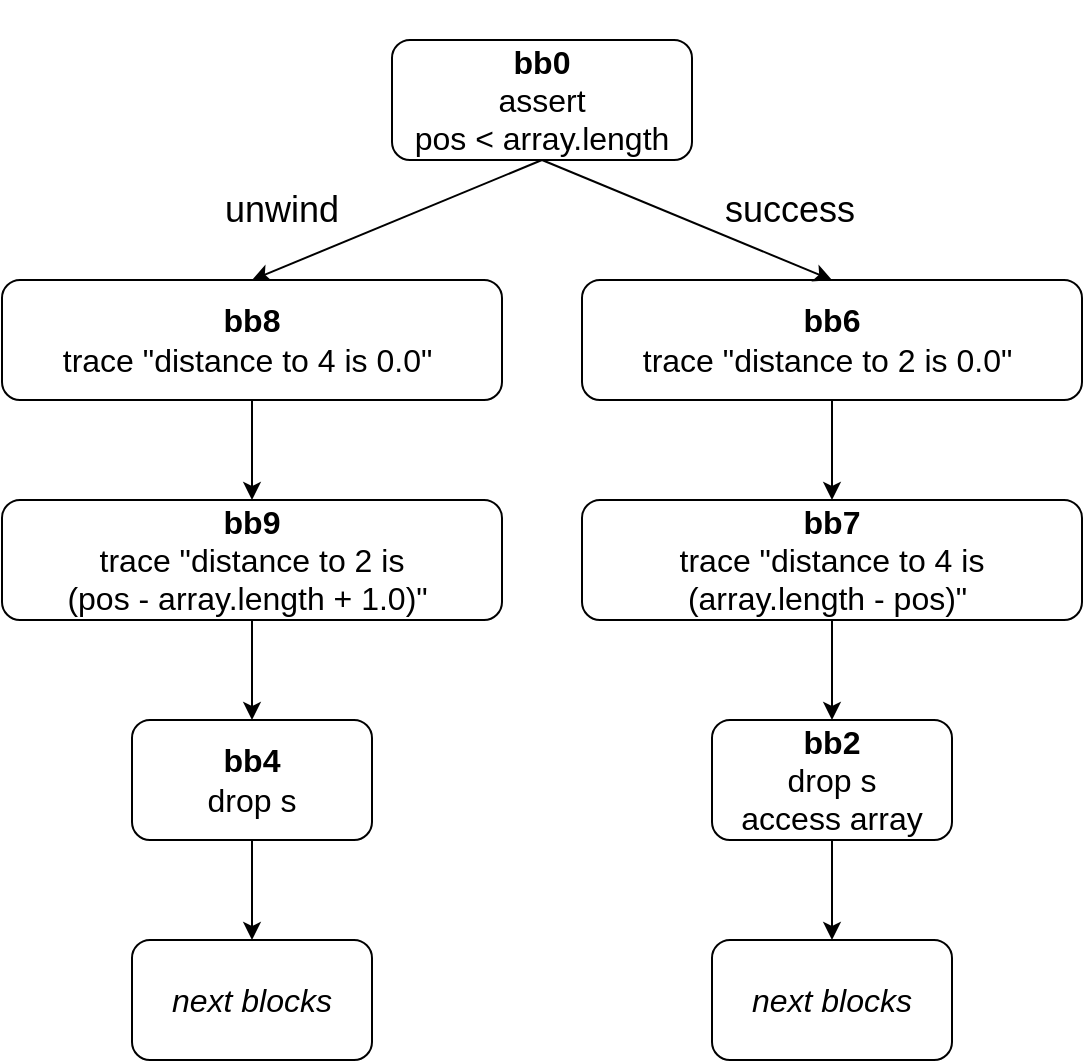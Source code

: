 <mxfile version="16.5.2" type="device"><diagram id="mtKesNsxuVSY4DAXMG3T" name="Page-1"><mxGraphModel dx="2249" dy="914" grid="1" gridSize="10" guides="1" tooltips="1" connect="1" arrows="1" fold="1" page="1" pageScale="1" pageWidth="827" pageHeight="1169" math="0" shadow="0"><root><mxCell id="0"/><mxCell id="1" parent="0"/><mxCell id="v6j9mXJMksomTZe7uBYo-1" value="&lt;font size=&quot;3&quot;&gt;&lt;b&gt;bb0&lt;/b&gt;&lt;br&gt;assert &lt;br&gt;pos &amp;lt; array.length&lt;br&gt;&lt;/font&gt;" style="rounded=1;whiteSpace=wrap;html=1;" parent="1" vertex="1"><mxGeometry x="185" y="160" width="150" height="60" as="geometry"/></mxCell><mxCell id="v6j9mXJMksomTZe7uBYo-3" value="" style="endArrow=classic;html=1;rounded=0;fontSize=18;exitX=0.5;exitY=1;exitDx=0;exitDy=0;entryX=0.5;entryY=0;entryDx=0;entryDy=0;" parent="1" source="v6j9mXJMksomTZe7uBYo-1" target="v6j9mXJMksomTZe7uBYo-17" edge="1"><mxGeometry width="50" height="50" relative="1" as="geometry"><mxPoint x="140" y="440" as="sourcePoint"/><mxPoint x="135" y="320" as="targetPoint"/></mxGeometry></mxCell><mxCell id="v6j9mXJMksomTZe7uBYo-4" value="&lt;font size=&quot;3&quot;&gt;&lt;b&gt;bb6&lt;/b&gt;&lt;br&gt;trace &quot;distance to 2 is 0.0&quot;&amp;nbsp;&lt;br&gt;&lt;/font&gt;" style="rounded=1;whiteSpace=wrap;html=1;" parent="1" vertex="1"><mxGeometry x="280" y="280" width="250" height="60" as="geometry"/></mxCell><mxCell id="v6j9mXJMksomTZe7uBYo-5" value="" style="endArrow=classic;html=1;rounded=0;fontSize=18;exitX=0.5;exitY=1;exitDx=0;exitDy=0;entryX=0.5;entryY=0;entryDx=0;entryDy=0;" parent="1" source="v6j9mXJMksomTZe7uBYo-1" target="v6j9mXJMksomTZe7uBYo-4" edge="1"><mxGeometry width="50" height="50" relative="1" as="geometry"><mxPoint x="380" y="390" as="sourcePoint"/><mxPoint x="430" y="340" as="targetPoint"/></mxGeometry></mxCell><mxCell id="v6j9mXJMksomTZe7uBYo-6" value="success" style="text;html=1;strokeColor=none;fillColor=none;align=center;verticalAlign=middle;whiteSpace=wrap;rounded=0;fontSize=18;" parent="1" vertex="1"><mxGeometry x="354" y="230" width="60" height="30" as="geometry"/></mxCell><mxCell id="v6j9mXJMksomTZe7uBYo-7" value="unwind" style="text;html=1;strokeColor=none;fillColor=none;align=center;verticalAlign=middle;whiteSpace=wrap;rounded=0;fontSize=18;" parent="1" vertex="1"><mxGeometry x="100" y="230" width="60" height="30" as="geometry"/></mxCell><mxCell id="v6j9mXJMksomTZe7uBYo-8" value="&lt;font size=&quot;3&quot;&gt;&lt;b&gt;bb4&lt;/b&gt;&lt;br&gt;drop s&lt;br&gt;&lt;/font&gt;" style="rounded=1;whiteSpace=wrap;html=1;" parent="1" vertex="1"><mxGeometry x="55" y="500" width="120" height="60" as="geometry"/></mxCell><mxCell id="v6j9mXJMksomTZe7uBYo-9" value="&lt;font size=&quot;3&quot;&gt;&lt;b&gt;bb2&lt;/b&gt;&lt;br&gt;drop s&lt;br&gt;access array&lt;br&gt;&lt;/font&gt;" style="rounded=1;whiteSpace=wrap;html=1;" parent="1" vertex="1"><mxGeometry x="345" y="500" width="120" height="60" as="geometry"/></mxCell><mxCell id="v6j9mXJMksomTZe7uBYo-12" value="&lt;font size=&quot;3&quot;&gt;&lt;i&gt;next blocks&lt;/i&gt;&lt;br&gt;&lt;/font&gt;" style="rounded=1;whiteSpace=wrap;html=1;" parent="1" vertex="1"><mxGeometry x="55" y="610" width="120" height="60" as="geometry"/></mxCell><mxCell id="v6j9mXJMksomTZe7uBYo-13" value="" style="endArrow=classic;html=1;rounded=0;fontSize=18;exitX=0.5;exitY=1;exitDx=0;exitDy=0;entryX=0.5;entryY=0;entryDx=0;entryDy=0;" parent="1" source="v6j9mXJMksomTZe7uBYo-17" target="v6j9mXJMksomTZe7uBYo-18" edge="1"><mxGeometry width="50" height="50" relative="1" as="geometry"><mxPoint x="135" y="380" as="sourcePoint"/><mxPoint x="135" y="450" as="targetPoint"/></mxGeometry></mxCell><mxCell id="v6j9mXJMksomTZe7uBYo-14" value="" style="endArrow=classic;html=1;rounded=0;fontSize=18;exitX=0.5;exitY=1;exitDx=0;exitDy=0;entryX=0.5;entryY=0;entryDx=0;entryDy=0;" parent="1" source="v6j9mXJMksomTZe7uBYo-4" target="v6j9mXJMksomTZe7uBYo-16" edge="1"><mxGeometry width="50" height="50" relative="1" as="geometry"><mxPoint x="580" y="530" as="sourcePoint"/><mxPoint x="420" y="450" as="targetPoint"/></mxGeometry></mxCell><mxCell id="v6j9mXJMksomTZe7uBYo-16" value="&lt;font size=&quot;3&quot;&gt;&lt;b&gt;bb7&lt;/b&gt;&lt;br&gt;trace &quot;distance to 4 is &lt;br&gt;(array.length - pos)&quot;&amp;nbsp;&lt;br&gt;&lt;/font&gt;" style="rounded=1;whiteSpace=wrap;html=1;" parent="1" vertex="1"><mxGeometry x="280" y="390" width="250" height="60" as="geometry"/></mxCell><mxCell id="v6j9mXJMksomTZe7uBYo-17" value="&lt;font size=&quot;3&quot;&gt;&lt;b&gt;bb8&lt;/b&gt;&lt;br&gt;trace &quot;distance to 4 is 0.0&quot;&amp;nbsp;&lt;br&gt;&lt;/font&gt;" style="rounded=1;whiteSpace=wrap;html=1;" parent="1" vertex="1"><mxGeometry x="-10" y="280" width="250" height="60" as="geometry"/></mxCell><mxCell id="v6j9mXJMksomTZe7uBYo-18" value="&lt;font size=&quot;3&quot;&gt;&lt;b&gt;bb9&lt;/b&gt;&lt;br&gt;trace &quot;distance to 2 is &lt;br&gt;(pos - array.length + 1.0)&quot;&amp;nbsp;&lt;br&gt;&lt;/font&gt;" style="rounded=1;whiteSpace=wrap;html=1;" parent="1" vertex="1"><mxGeometry x="-10" y="390" width="250" height="60" as="geometry"/></mxCell><mxCell id="v6j9mXJMksomTZe7uBYo-19" value="" style="endArrow=classic;html=1;rounded=0;fontSize=18;exitX=0.5;exitY=1;exitDx=0;exitDy=0;entryX=0.5;entryY=0;entryDx=0;entryDy=0;" parent="1" source="v6j9mXJMksomTZe7uBYo-18" target="v6j9mXJMksomTZe7uBYo-8" edge="1"><mxGeometry width="50" height="50" relative="1" as="geometry"><mxPoint x="-70" y="680" as="sourcePoint"/><mxPoint x="-20" y="630" as="targetPoint"/></mxGeometry></mxCell><mxCell id="v6j9mXJMksomTZe7uBYo-20" value="" style="endArrow=classic;html=1;rounded=0;fontSize=18;exitX=0.5;exitY=1;exitDx=0;exitDy=0;entryX=0.5;entryY=0;entryDx=0;entryDy=0;" parent="1" source="v6j9mXJMksomTZe7uBYo-16" target="v6j9mXJMksomTZe7uBYo-9" edge="1"><mxGeometry width="50" height="50" relative="1" as="geometry"><mxPoint x="394.5" y="540" as="sourcePoint"/><mxPoint x="394.5" y="600" as="targetPoint"/></mxGeometry></mxCell><mxCell id="v6j9mXJMksomTZe7uBYo-21" value="" style="endArrow=classic;html=1;rounded=0;fontSize=18;exitX=0.5;exitY=1;exitDx=0;exitDy=0;entryX=0.5;entryY=0;entryDx=0;entryDy=0;" parent="1" source="v6j9mXJMksomTZe7uBYo-8" target="v6j9mXJMksomTZe7uBYo-12" edge="1"><mxGeometry width="50" height="50" relative="1" as="geometry"><mxPoint x="30" y="700" as="sourcePoint"/><mxPoint x="80" y="650" as="targetPoint"/></mxGeometry></mxCell><mxCell id="v6j9mXJMksomTZe7uBYo-22" value="" style="endArrow=classic;html=1;rounded=0;fontSize=18;exitX=0.5;exitY=1;exitDx=0;exitDy=0;entryX=0.5;entryY=0;entryDx=0;entryDy=0;" parent="1" source="v6j9mXJMksomTZe7uBYo-9" target="s0v0_Ke3-0rXSa0jnAtA-1" edge="1"><mxGeometry width="50" height="50" relative="1" as="geometry"><mxPoint x="460" y="650" as="sourcePoint"/><mxPoint x="405" y="610" as="targetPoint"/></mxGeometry></mxCell><mxCell id="v6j9mXJMksomTZe7uBYo-23" value="" style="rounded=0;whiteSpace=wrap;html=1;fontSize=18;fillColor=none;strokeColor=none;" parent="1" vertex="1"><mxGeometry x="200" y="140" width="120" height="10" as="geometry"/></mxCell><mxCell id="s0v0_Ke3-0rXSa0jnAtA-1" value="&lt;font size=&quot;3&quot;&gt;&lt;i&gt;next blocks&lt;/i&gt;&lt;br&gt;&lt;/font&gt;" style="rounded=1;whiteSpace=wrap;html=1;" vertex="1" parent="1"><mxGeometry x="345" y="610" width="120" height="60" as="geometry"/></mxCell></root></mxGraphModel></diagram></mxfile>
